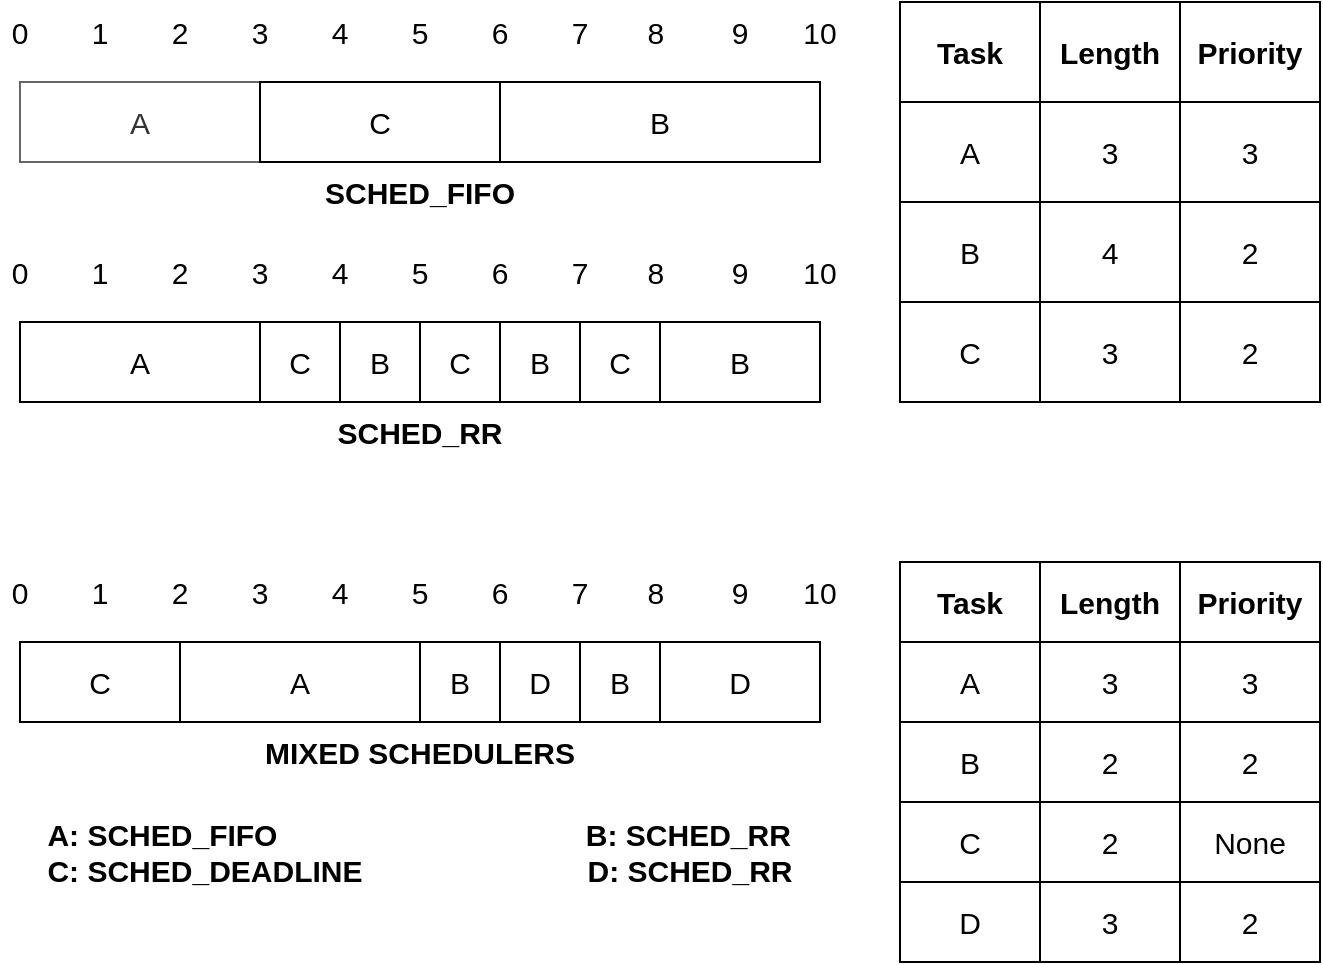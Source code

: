 <mxfile version="16.5.6" type="device"><diagram id="bmvXTmPRgNfO1TbE--kL" name="Page-1"><mxGraphModel dx="2062" dy="1105" grid="1" gridSize="10" guides="1" tooltips="1" connect="1" arrows="1" fold="1" page="1" pageScale="1" pageWidth="827" pageHeight="1169" math="0" shadow="0"><root><mxCell id="0"/><mxCell id="1" parent="0"/><mxCell id="hRJzMlTkWL1FYuXy7QD2-1" value="&lt;font style=&quot;font-size: 15px&quot;&gt;&lt;b&gt;SCHED_FIFO&lt;/b&gt;&lt;/font&gt;" style="rounded=0;whiteSpace=wrap;html=1;fillColor=none;labelPosition=center;verticalLabelPosition=bottom;align=center;verticalAlign=top;" vertex="1" parent="1"><mxGeometry x="80" y="200" width="400" height="40" as="geometry"/></mxCell><mxCell id="hRJzMlTkWL1FYuXy7QD2-3" value="&lt;font style=&quot;font-size: 15px&quot;&gt;&lt;b&gt;SCHED_RR&lt;/b&gt;&lt;/font&gt;" style="rounded=0;whiteSpace=wrap;html=1;fillColor=none;labelPosition=center;verticalLabelPosition=bottom;align=center;verticalAlign=top;" vertex="1" parent="1"><mxGeometry x="80" y="320" width="400" height="40" as="geometry"/></mxCell><mxCell id="hRJzMlTkWL1FYuXy7QD2-4" value="A" style="rounded=0;whiteSpace=wrap;html=1;fontSize=15;fillColor=none;fontColor=#333333;strokeColor=#666666;" vertex="1" parent="1"><mxGeometry x="80" y="200" width="120" height="40" as="geometry"/></mxCell><mxCell id="hRJzMlTkWL1FYuXy7QD2-5" value="A" style="rounded=0;whiteSpace=wrap;html=1;fontSize=15;fillColor=none;" vertex="1" parent="1"><mxGeometry x="80" y="320" width="120" height="40" as="geometry"/></mxCell><mxCell id="hRJzMlTkWL1FYuXy7QD2-6" value="1" style="text;html=1;strokeColor=none;fillColor=none;align=center;verticalAlign=middle;whiteSpace=wrap;rounded=0;fontSize=15;" vertex="1" parent="1"><mxGeometry x="110" y="160" width="20" height="30" as="geometry"/></mxCell><mxCell id="hRJzMlTkWL1FYuXy7QD2-7" value="3" style="text;html=1;strokeColor=none;fillColor=none;align=center;verticalAlign=middle;whiteSpace=wrap;rounded=0;fontSize=15;" vertex="1" parent="1"><mxGeometry x="190" y="160" width="20" height="30" as="geometry"/></mxCell><mxCell id="hRJzMlTkWL1FYuXy7QD2-8" value="2" style="text;html=1;strokeColor=none;fillColor=none;align=center;verticalAlign=middle;whiteSpace=wrap;rounded=0;fontSize=15;" vertex="1" parent="1"><mxGeometry x="150" y="160" width="20" height="30" as="geometry"/></mxCell><mxCell id="hRJzMlTkWL1FYuXy7QD2-9" value="4" style="text;html=1;strokeColor=none;fillColor=none;align=center;verticalAlign=middle;whiteSpace=wrap;rounded=0;fontSize=15;" vertex="1" parent="1"><mxGeometry x="230" y="160" width="20" height="30" as="geometry"/></mxCell><mxCell id="hRJzMlTkWL1FYuXy7QD2-10" value="5" style="text;html=1;strokeColor=none;fillColor=none;align=center;verticalAlign=middle;whiteSpace=wrap;rounded=0;fontSize=15;" vertex="1" parent="1"><mxGeometry x="270" y="160" width="20" height="30" as="geometry"/></mxCell><mxCell id="hRJzMlTkWL1FYuXy7QD2-11" value="6" style="text;html=1;strokeColor=none;fillColor=none;align=center;verticalAlign=middle;whiteSpace=wrap;rounded=0;fontSize=15;" vertex="1" parent="1"><mxGeometry x="310" y="160" width="20" height="30" as="geometry"/></mxCell><mxCell id="hRJzMlTkWL1FYuXy7QD2-12" value="7" style="text;html=1;strokeColor=none;fillColor=none;align=center;verticalAlign=middle;whiteSpace=wrap;rounded=0;fontSize=15;" vertex="1" parent="1"><mxGeometry x="350" y="160" width="20" height="30" as="geometry"/></mxCell><mxCell id="hRJzMlTkWL1FYuXy7QD2-13" value="8&amp;nbsp;" style="text;html=1;strokeColor=none;fillColor=none;align=center;verticalAlign=middle;whiteSpace=wrap;rounded=0;fontSize=15;" vertex="1" parent="1"><mxGeometry x="390" y="160" width="20" height="30" as="geometry"/></mxCell><mxCell id="hRJzMlTkWL1FYuXy7QD2-14" value="9" style="text;html=1;strokeColor=none;fillColor=none;align=center;verticalAlign=middle;whiteSpace=wrap;rounded=0;fontSize=15;" vertex="1" parent="1"><mxGeometry x="430" y="160" width="20" height="30" as="geometry"/></mxCell><mxCell id="hRJzMlTkWL1FYuXy7QD2-15" value="10" style="text;html=1;strokeColor=none;fillColor=none;align=center;verticalAlign=middle;whiteSpace=wrap;rounded=0;fontSize=15;" vertex="1" parent="1"><mxGeometry x="470" y="160" width="20" height="30" as="geometry"/></mxCell><mxCell id="hRJzMlTkWL1FYuXy7QD2-16" value="0" style="text;html=1;strokeColor=none;fillColor=none;align=center;verticalAlign=middle;whiteSpace=wrap;rounded=0;fontSize=15;" vertex="1" parent="1"><mxGeometry x="70" y="160" width="20" height="30" as="geometry"/></mxCell><mxCell id="hRJzMlTkWL1FYuXy7QD2-17" value="1" style="text;html=1;strokeColor=none;fillColor=none;align=center;verticalAlign=middle;whiteSpace=wrap;rounded=0;fontSize=15;" vertex="1" parent="1"><mxGeometry x="110" y="280" width="20" height="30" as="geometry"/></mxCell><mxCell id="hRJzMlTkWL1FYuXy7QD2-18" value="3" style="text;html=1;strokeColor=none;fillColor=none;align=center;verticalAlign=middle;whiteSpace=wrap;rounded=0;fontSize=15;" vertex="1" parent="1"><mxGeometry x="190" y="280" width="20" height="30" as="geometry"/></mxCell><mxCell id="hRJzMlTkWL1FYuXy7QD2-19" value="2" style="text;html=1;strokeColor=none;fillColor=none;align=center;verticalAlign=middle;whiteSpace=wrap;rounded=0;fontSize=15;" vertex="1" parent="1"><mxGeometry x="150" y="280" width="20" height="30" as="geometry"/></mxCell><mxCell id="hRJzMlTkWL1FYuXy7QD2-20" value="4" style="text;html=1;strokeColor=none;fillColor=none;align=center;verticalAlign=middle;whiteSpace=wrap;rounded=0;fontSize=15;" vertex="1" parent="1"><mxGeometry x="230" y="280" width="20" height="30" as="geometry"/></mxCell><mxCell id="hRJzMlTkWL1FYuXy7QD2-21" value="5" style="text;html=1;strokeColor=none;fillColor=none;align=center;verticalAlign=middle;whiteSpace=wrap;rounded=0;fontSize=15;" vertex="1" parent="1"><mxGeometry x="270" y="280" width="20" height="30" as="geometry"/></mxCell><mxCell id="hRJzMlTkWL1FYuXy7QD2-22" value="6" style="text;html=1;strokeColor=none;fillColor=none;align=center;verticalAlign=middle;whiteSpace=wrap;rounded=0;fontSize=15;" vertex="1" parent="1"><mxGeometry x="310" y="280" width="20" height="30" as="geometry"/></mxCell><mxCell id="hRJzMlTkWL1FYuXy7QD2-23" value="7" style="text;html=1;strokeColor=none;fillColor=none;align=center;verticalAlign=middle;whiteSpace=wrap;rounded=0;fontSize=15;" vertex="1" parent="1"><mxGeometry x="350" y="280" width="20" height="30" as="geometry"/></mxCell><mxCell id="hRJzMlTkWL1FYuXy7QD2-24" value="8&amp;nbsp;" style="text;html=1;strokeColor=none;fillColor=none;align=center;verticalAlign=middle;whiteSpace=wrap;rounded=0;fontSize=15;" vertex="1" parent="1"><mxGeometry x="390" y="280" width="20" height="30" as="geometry"/></mxCell><mxCell id="hRJzMlTkWL1FYuXy7QD2-25" value="9" style="text;html=1;strokeColor=none;fillColor=none;align=center;verticalAlign=middle;whiteSpace=wrap;rounded=0;fontSize=15;" vertex="1" parent="1"><mxGeometry x="430" y="280" width="20" height="30" as="geometry"/></mxCell><mxCell id="hRJzMlTkWL1FYuXy7QD2-26" value="10" style="text;html=1;strokeColor=none;fillColor=none;align=center;verticalAlign=middle;whiteSpace=wrap;rounded=0;fontSize=15;" vertex="1" parent="1"><mxGeometry x="470" y="280" width="20" height="30" as="geometry"/></mxCell><mxCell id="hRJzMlTkWL1FYuXy7QD2-27" value="0" style="text;html=1;strokeColor=none;fillColor=none;align=center;verticalAlign=middle;whiteSpace=wrap;rounded=0;fontSize=15;" vertex="1" parent="1"><mxGeometry x="70" y="280" width="20" height="30" as="geometry"/></mxCell><mxCell id="hRJzMlTkWL1FYuXy7QD2-30" value="" style="shape=table;startSize=0;container=1;collapsible=0;childLayout=tableLayout;fontSize=15;fillColor=none;" vertex="1" parent="1"><mxGeometry x="520" y="160" width="210" height="200" as="geometry"/></mxCell><mxCell id="hRJzMlTkWL1FYuXy7QD2-31" value="" style="shape=tableRow;horizontal=0;startSize=0;swimlaneHead=0;swimlaneBody=0;top=0;left=0;bottom=0;right=0;collapsible=0;dropTarget=0;fillColor=none;points=[[0,0.5],[1,0.5]];portConstraint=eastwest;fontSize=15;" vertex="1" parent="hRJzMlTkWL1FYuXy7QD2-30"><mxGeometry width="210" height="50" as="geometry"/></mxCell><mxCell id="hRJzMlTkWL1FYuXy7QD2-32" value="&lt;b&gt;Task&lt;/b&gt;" style="shape=partialRectangle;html=1;whiteSpace=wrap;connectable=0;overflow=hidden;fillColor=none;top=0;left=0;bottom=0;right=0;pointerEvents=1;fontSize=15;" vertex="1" parent="hRJzMlTkWL1FYuXy7QD2-31"><mxGeometry width="70" height="50" as="geometry"><mxRectangle width="70" height="50" as="alternateBounds"/></mxGeometry></mxCell><mxCell id="hRJzMlTkWL1FYuXy7QD2-33" value="&lt;b&gt;Length&lt;/b&gt;" style="shape=partialRectangle;html=1;whiteSpace=wrap;connectable=0;overflow=hidden;fillColor=none;top=0;left=0;bottom=0;right=0;pointerEvents=1;fontSize=15;" vertex="1" parent="hRJzMlTkWL1FYuXy7QD2-31"><mxGeometry x="70" width="70" height="50" as="geometry"><mxRectangle width="70" height="50" as="alternateBounds"/></mxGeometry></mxCell><mxCell id="hRJzMlTkWL1FYuXy7QD2-34" value="&lt;b&gt;Priority&lt;/b&gt;" style="shape=partialRectangle;html=1;whiteSpace=wrap;connectable=0;overflow=hidden;fillColor=none;top=0;left=0;bottom=0;right=0;pointerEvents=1;fontSize=15;" vertex="1" parent="hRJzMlTkWL1FYuXy7QD2-31"><mxGeometry x="140" width="70" height="50" as="geometry"><mxRectangle width="70" height="50" as="alternateBounds"/></mxGeometry></mxCell><mxCell id="hRJzMlTkWL1FYuXy7QD2-36" value="" style="shape=tableRow;horizontal=0;startSize=0;swimlaneHead=0;swimlaneBody=0;top=0;left=0;bottom=0;right=0;collapsible=0;dropTarget=0;fillColor=none;points=[[0,0.5],[1,0.5]];portConstraint=eastwest;fontSize=15;" vertex="1" parent="hRJzMlTkWL1FYuXy7QD2-30"><mxGeometry y="50" width="210" height="50" as="geometry"/></mxCell><mxCell id="hRJzMlTkWL1FYuXy7QD2-37" value="A" style="shape=partialRectangle;html=1;whiteSpace=wrap;connectable=0;overflow=hidden;fillColor=none;top=0;left=0;bottom=0;right=0;pointerEvents=1;fontSize=15;" vertex="1" parent="hRJzMlTkWL1FYuXy7QD2-36"><mxGeometry width="70" height="50" as="geometry"><mxRectangle width="70" height="50" as="alternateBounds"/></mxGeometry></mxCell><mxCell id="hRJzMlTkWL1FYuXy7QD2-38" value="3" style="shape=partialRectangle;html=1;whiteSpace=wrap;connectable=0;overflow=hidden;fillColor=none;top=0;left=0;bottom=0;right=0;pointerEvents=1;fontSize=15;" vertex="1" parent="hRJzMlTkWL1FYuXy7QD2-36"><mxGeometry x="70" width="70" height="50" as="geometry"><mxRectangle width="70" height="50" as="alternateBounds"/></mxGeometry></mxCell><mxCell id="hRJzMlTkWL1FYuXy7QD2-39" value="3" style="shape=partialRectangle;html=1;whiteSpace=wrap;connectable=0;overflow=hidden;fillColor=none;top=0;left=0;bottom=0;right=0;pointerEvents=1;fontSize=15;" vertex="1" parent="hRJzMlTkWL1FYuXy7QD2-36"><mxGeometry x="140" width="70" height="50" as="geometry"><mxRectangle width="70" height="50" as="alternateBounds"/></mxGeometry></mxCell><mxCell id="hRJzMlTkWL1FYuXy7QD2-41" value="" style="shape=tableRow;horizontal=0;startSize=0;swimlaneHead=0;swimlaneBody=0;top=0;left=0;bottom=0;right=0;collapsible=0;dropTarget=0;fillColor=none;points=[[0,0.5],[1,0.5]];portConstraint=eastwest;fontSize=15;" vertex="1" parent="hRJzMlTkWL1FYuXy7QD2-30"><mxGeometry y="100" width="210" height="50" as="geometry"/></mxCell><mxCell id="hRJzMlTkWL1FYuXy7QD2-42" value="B" style="shape=partialRectangle;html=1;whiteSpace=wrap;connectable=0;overflow=hidden;fillColor=none;top=0;left=0;bottom=0;right=0;pointerEvents=1;fontSize=15;" vertex="1" parent="hRJzMlTkWL1FYuXy7QD2-41"><mxGeometry width="70" height="50" as="geometry"><mxRectangle width="70" height="50" as="alternateBounds"/></mxGeometry></mxCell><mxCell id="hRJzMlTkWL1FYuXy7QD2-43" value="4" style="shape=partialRectangle;html=1;whiteSpace=wrap;connectable=0;overflow=hidden;fillColor=none;top=0;left=0;bottom=0;right=0;pointerEvents=1;fontSize=15;" vertex="1" parent="hRJzMlTkWL1FYuXy7QD2-41"><mxGeometry x="70" width="70" height="50" as="geometry"><mxRectangle width="70" height="50" as="alternateBounds"/></mxGeometry></mxCell><mxCell id="hRJzMlTkWL1FYuXy7QD2-44" value="2" style="shape=partialRectangle;html=1;whiteSpace=wrap;connectable=0;overflow=hidden;fillColor=none;top=0;left=0;bottom=0;right=0;pointerEvents=1;fontSize=15;" vertex="1" parent="hRJzMlTkWL1FYuXy7QD2-41"><mxGeometry x="140" width="70" height="50" as="geometry"><mxRectangle width="70" height="50" as="alternateBounds"/></mxGeometry></mxCell><mxCell id="hRJzMlTkWL1FYuXy7QD2-46" value="" style="shape=tableRow;horizontal=0;startSize=0;swimlaneHead=0;swimlaneBody=0;top=0;left=0;bottom=0;right=0;collapsible=0;dropTarget=0;fillColor=none;points=[[0,0.5],[1,0.5]];portConstraint=eastwest;fontSize=15;" vertex="1" parent="hRJzMlTkWL1FYuXy7QD2-30"><mxGeometry y="150" width="210" height="50" as="geometry"/></mxCell><mxCell id="hRJzMlTkWL1FYuXy7QD2-47" value="C" style="shape=partialRectangle;html=1;whiteSpace=wrap;connectable=0;overflow=hidden;fillColor=none;top=0;left=0;bottom=0;right=0;pointerEvents=1;fontSize=15;" vertex="1" parent="hRJzMlTkWL1FYuXy7QD2-46"><mxGeometry width="70" height="50" as="geometry"><mxRectangle width="70" height="50" as="alternateBounds"/></mxGeometry></mxCell><mxCell id="hRJzMlTkWL1FYuXy7QD2-48" value="3" style="shape=partialRectangle;html=1;whiteSpace=wrap;connectable=0;overflow=hidden;fillColor=none;top=0;left=0;bottom=0;right=0;pointerEvents=1;fontSize=15;" vertex="1" parent="hRJzMlTkWL1FYuXy7QD2-46"><mxGeometry x="70" width="70" height="50" as="geometry"><mxRectangle width="70" height="50" as="alternateBounds"/></mxGeometry></mxCell><mxCell id="hRJzMlTkWL1FYuXy7QD2-49" value="2" style="shape=partialRectangle;html=1;whiteSpace=wrap;connectable=0;overflow=hidden;fillColor=none;top=0;left=0;bottom=0;right=0;pointerEvents=1;fontSize=15;" vertex="1" parent="hRJzMlTkWL1FYuXy7QD2-46"><mxGeometry x="140" width="70" height="50" as="geometry"><mxRectangle width="70" height="50" as="alternateBounds"/></mxGeometry></mxCell><mxCell id="hRJzMlTkWL1FYuXy7QD2-51" value="C" style="rounded=0;whiteSpace=wrap;html=1;fontSize=15;fillColor=none;" vertex="1" parent="1"><mxGeometry x="200" y="200" width="120" height="40" as="geometry"/></mxCell><mxCell id="hRJzMlTkWL1FYuXy7QD2-52" value="B" style="rounded=0;whiteSpace=wrap;html=1;fontSize=15;fillColor=none;" vertex="1" parent="1"><mxGeometry x="320" y="200" width="160" height="40" as="geometry"/></mxCell><mxCell id="hRJzMlTkWL1FYuXy7QD2-53" value="C" style="rounded=0;whiteSpace=wrap;html=1;fontSize=15;fillColor=none;" vertex="1" parent="1"><mxGeometry x="200" y="320" width="40" height="40" as="geometry"/></mxCell><mxCell id="hRJzMlTkWL1FYuXy7QD2-54" value="B" style="rounded=0;whiteSpace=wrap;html=1;fontSize=15;fillColor=none;" vertex="1" parent="1"><mxGeometry x="240" y="320" width="40" height="40" as="geometry"/></mxCell><mxCell id="hRJzMlTkWL1FYuXy7QD2-55" value="C" style="rounded=0;whiteSpace=wrap;html=1;fontSize=15;fillColor=none;" vertex="1" parent="1"><mxGeometry x="280" y="320" width="40" height="40" as="geometry"/></mxCell><mxCell id="hRJzMlTkWL1FYuXy7QD2-56" value="B" style="rounded=0;whiteSpace=wrap;html=1;fontSize=15;fillColor=none;" vertex="1" parent="1"><mxGeometry x="320" y="320" width="40" height="40" as="geometry"/></mxCell><mxCell id="hRJzMlTkWL1FYuXy7QD2-57" value="C" style="rounded=0;whiteSpace=wrap;html=1;fontSize=15;fillColor=none;" vertex="1" parent="1"><mxGeometry x="360" y="320" width="40" height="40" as="geometry"/></mxCell><mxCell id="hRJzMlTkWL1FYuXy7QD2-58" value="B" style="rounded=0;whiteSpace=wrap;html=1;fontSize=15;fillColor=none;" vertex="1" parent="1"><mxGeometry x="400" y="320" width="80" height="40" as="geometry"/></mxCell><mxCell id="hRJzMlTkWL1FYuXy7QD2-59" value="&lt;span style=&quot;font-size: 15px&quot;&gt;&lt;b&gt;MIXED SCHEDULERS&lt;/b&gt;&lt;/span&gt;" style="rounded=0;whiteSpace=wrap;html=1;fillColor=none;labelPosition=center;verticalLabelPosition=bottom;align=center;verticalAlign=top;" vertex="1" parent="1"><mxGeometry x="80" y="480" width="400" height="40" as="geometry"/></mxCell><mxCell id="hRJzMlTkWL1FYuXy7QD2-63" value="1" style="text;html=1;strokeColor=none;fillColor=none;align=center;verticalAlign=middle;whiteSpace=wrap;rounded=0;fontSize=15;" vertex="1" parent="1"><mxGeometry x="110" y="440" width="20" height="30" as="geometry"/></mxCell><mxCell id="hRJzMlTkWL1FYuXy7QD2-64" value="3" style="text;html=1;strokeColor=none;fillColor=none;align=center;verticalAlign=middle;whiteSpace=wrap;rounded=0;fontSize=15;" vertex="1" parent="1"><mxGeometry x="190" y="440" width="20" height="30" as="geometry"/></mxCell><mxCell id="hRJzMlTkWL1FYuXy7QD2-65" value="2" style="text;html=1;strokeColor=none;fillColor=none;align=center;verticalAlign=middle;whiteSpace=wrap;rounded=0;fontSize=15;" vertex="1" parent="1"><mxGeometry x="150" y="440" width="20" height="30" as="geometry"/></mxCell><mxCell id="hRJzMlTkWL1FYuXy7QD2-66" value="4" style="text;html=1;strokeColor=none;fillColor=none;align=center;verticalAlign=middle;whiteSpace=wrap;rounded=0;fontSize=15;" vertex="1" parent="1"><mxGeometry x="230" y="440" width="20" height="30" as="geometry"/></mxCell><mxCell id="hRJzMlTkWL1FYuXy7QD2-67" value="5" style="text;html=1;strokeColor=none;fillColor=none;align=center;verticalAlign=middle;whiteSpace=wrap;rounded=0;fontSize=15;" vertex="1" parent="1"><mxGeometry x="270" y="440" width="20" height="30" as="geometry"/></mxCell><mxCell id="hRJzMlTkWL1FYuXy7QD2-68" value="6" style="text;html=1;strokeColor=none;fillColor=none;align=center;verticalAlign=middle;whiteSpace=wrap;rounded=0;fontSize=15;" vertex="1" parent="1"><mxGeometry x="310" y="440" width="20" height="30" as="geometry"/></mxCell><mxCell id="hRJzMlTkWL1FYuXy7QD2-69" value="7" style="text;html=1;strokeColor=none;fillColor=none;align=center;verticalAlign=middle;whiteSpace=wrap;rounded=0;fontSize=15;" vertex="1" parent="1"><mxGeometry x="350" y="440" width="20" height="30" as="geometry"/></mxCell><mxCell id="hRJzMlTkWL1FYuXy7QD2-70" value="8&amp;nbsp;" style="text;html=1;strokeColor=none;fillColor=none;align=center;verticalAlign=middle;whiteSpace=wrap;rounded=0;fontSize=15;" vertex="1" parent="1"><mxGeometry x="390" y="440" width="20" height="30" as="geometry"/></mxCell><mxCell id="hRJzMlTkWL1FYuXy7QD2-71" value="9" style="text;html=1;strokeColor=none;fillColor=none;align=center;verticalAlign=middle;whiteSpace=wrap;rounded=0;fontSize=15;" vertex="1" parent="1"><mxGeometry x="430" y="440" width="20" height="30" as="geometry"/></mxCell><mxCell id="hRJzMlTkWL1FYuXy7QD2-72" value="10" style="text;html=1;strokeColor=none;fillColor=none;align=center;verticalAlign=middle;whiteSpace=wrap;rounded=0;fontSize=15;" vertex="1" parent="1"><mxGeometry x="470" y="440" width="20" height="30" as="geometry"/></mxCell><mxCell id="hRJzMlTkWL1FYuXy7QD2-73" value="0" style="text;html=1;strokeColor=none;fillColor=none;align=center;verticalAlign=middle;whiteSpace=wrap;rounded=0;fontSize=15;" vertex="1" parent="1"><mxGeometry x="70" y="440" width="20" height="30" as="geometry"/></mxCell><mxCell id="hRJzMlTkWL1FYuXy7QD2-85" value="" style="shape=table;startSize=0;container=1;collapsible=0;childLayout=tableLayout;fontSize=15;fillColor=none;" vertex="1" parent="1"><mxGeometry x="520" y="440" width="210" height="200" as="geometry"/></mxCell><mxCell id="hRJzMlTkWL1FYuXy7QD2-86" value="" style="shape=tableRow;horizontal=0;startSize=0;swimlaneHead=0;swimlaneBody=0;top=0;left=0;bottom=0;right=0;collapsible=0;dropTarget=0;fillColor=none;points=[[0,0.5],[1,0.5]];portConstraint=eastwest;fontSize=15;" vertex="1" parent="hRJzMlTkWL1FYuXy7QD2-85"><mxGeometry width="210" height="40" as="geometry"/></mxCell><mxCell id="hRJzMlTkWL1FYuXy7QD2-87" value="&lt;b&gt;Task&lt;/b&gt;" style="shape=partialRectangle;html=1;whiteSpace=wrap;connectable=0;overflow=hidden;fillColor=none;top=0;left=0;bottom=0;right=0;pointerEvents=1;fontSize=15;" vertex="1" parent="hRJzMlTkWL1FYuXy7QD2-86"><mxGeometry width="70" height="40" as="geometry"><mxRectangle width="70" height="40" as="alternateBounds"/></mxGeometry></mxCell><mxCell id="hRJzMlTkWL1FYuXy7QD2-88" value="&lt;b&gt;Length&lt;/b&gt;" style="shape=partialRectangle;html=1;whiteSpace=wrap;connectable=0;overflow=hidden;fillColor=none;top=0;left=0;bottom=0;right=0;pointerEvents=1;fontSize=15;" vertex="1" parent="hRJzMlTkWL1FYuXy7QD2-86"><mxGeometry x="70" width="70" height="40" as="geometry"><mxRectangle width="70" height="40" as="alternateBounds"/></mxGeometry></mxCell><mxCell id="hRJzMlTkWL1FYuXy7QD2-89" value="&lt;b&gt;Priority&lt;/b&gt;" style="shape=partialRectangle;html=1;whiteSpace=wrap;connectable=0;overflow=hidden;fillColor=none;top=0;left=0;bottom=0;right=0;pointerEvents=1;fontSize=15;" vertex="1" parent="hRJzMlTkWL1FYuXy7QD2-86"><mxGeometry x="140" width="70" height="40" as="geometry"><mxRectangle width="70" height="40" as="alternateBounds"/></mxGeometry></mxCell><mxCell id="hRJzMlTkWL1FYuXy7QD2-90" value="" style="shape=tableRow;horizontal=0;startSize=0;swimlaneHead=0;swimlaneBody=0;top=0;left=0;bottom=0;right=0;collapsible=0;dropTarget=0;fillColor=none;points=[[0,0.5],[1,0.5]];portConstraint=eastwest;fontSize=15;" vertex="1" parent="hRJzMlTkWL1FYuXy7QD2-85"><mxGeometry y="40" width="210" height="40" as="geometry"/></mxCell><mxCell id="hRJzMlTkWL1FYuXy7QD2-91" value="A" style="shape=partialRectangle;html=1;whiteSpace=wrap;connectable=0;overflow=hidden;fillColor=none;top=0;left=0;bottom=0;right=0;pointerEvents=1;fontSize=15;" vertex="1" parent="hRJzMlTkWL1FYuXy7QD2-90"><mxGeometry width="70" height="40" as="geometry"><mxRectangle width="70" height="40" as="alternateBounds"/></mxGeometry></mxCell><mxCell id="hRJzMlTkWL1FYuXy7QD2-92" value="3" style="shape=partialRectangle;html=1;whiteSpace=wrap;connectable=0;overflow=hidden;fillColor=none;top=0;left=0;bottom=0;right=0;pointerEvents=1;fontSize=15;" vertex="1" parent="hRJzMlTkWL1FYuXy7QD2-90"><mxGeometry x="70" width="70" height="40" as="geometry"><mxRectangle width="70" height="40" as="alternateBounds"/></mxGeometry></mxCell><mxCell id="hRJzMlTkWL1FYuXy7QD2-93" value="3" style="shape=partialRectangle;html=1;whiteSpace=wrap;connectable=0;overflow=hidden;fillColor=none;top=0;left=0;bottom=0;right=0;pointerEvents=1;fontSize=15;" vertex="1" parent="hRJzMlTkWL1FYuXy7QD2-90"><mxGeometry x="140" width="70" height="40" as="geometry"><mxRectangle width="70" height="40" as="alternateBounds"/></mxGeometry></mxCell><mxCell id="hRJzMlTkWL1FYuXy7QD2-94" value="" style="shape=tableRow;horizontal=0;startSize=0;swimlaneHead=0;swimlaneBody=0;top=0;left=0;bottom=0;right=0;collapsible=0;dropTarget=0;fillColor=none;points=[[0,0.5],[1,0.5]];portConstraint=eastwest;fontSize=15;" vertex="1" parent="hRJzMlTkWL1FYuXy7QD2-85"><mxGeometry y="80" width="210" height="40" as="geometry"/></mxCell><mxCell id="hRJzMlTkWL1FYuXy7QD2-95" value="B" style="shape=partialRectangle;html=1;whiteSpace=wrap;connectable=0;overflow=hidden;fillColor=none;top=0;left=0;bottom=0;right=0;pointerEvents=1;fontSize=15;" vertex="1" parent="hRJzMlTkWL1FYuXy7QD2-94"><mxGeometry width="70" height="40" as="geometry"><mxRectangle width="70" height="40" as="alternateBounds"/></mxGeometry></mxCell><mxCell id="hRJzMlTkWL1FYuXy7QD2-96" value="2" style="shape=partialRectangle;html=1;whiteSpace=wrap;connectable=0;overflow=hidden;fillColor=none;top=0;left=0;bottom=0;right=0;pointerEvents=1;fontSize=15;" vertex="1" parent="hRJzMlTkWL1FYuXy7QD2-94"><mxGeometry x="70" width="70" height="40" as="geometry"><mxRectangle width="70" height="40" as="alternateBounds"/></mxGeometry></mxCell><mxCell id="hRJzMlTkWL1FYuXy7QD2-97" value="2" style="shape=partialRectangle;html=1;whiteSpace=wrap;connectable=0;overflow=hidden;fillColor=none;top=0;left=0;bottom=0;right=0;pointerEvents=1;fontSize=15;" vertex="1" parent="hRJzMlTkWL1FYuXy7QD2-94"><mxGeometry x="140" width="70" height="40" as="geometry"><mxRectangle width="70" height="40" as="alternateBounds"/></mxGeometry></mxCell><mxCell id="hRJzMlTkWL1FYuXy7QD2-98" value="" style="shape=tableRow;horizontal=0;startSize=0;swimlaneHead=0;swimlaneBody=0;top=0;left=0;bottom=0;right=0;collapsible=0;dropTarget=0;fillColor=none;points=[[0,0.5],[1,0.5]];portConstraint=eastwest;fontSize=15;" vertex="1" parent="hRJzMlTkWL1FYuXy7QD2-85"><mxGeometry y="120" width="210" height="40" as="geometry"/></mxCell><mxCell id="hRJzMlTkWL1FYuXy7QD2-99" value="C" style="shape=partialRectangle;html=1;whiteSpace=wrap;connectable=0;overflow=hidden;fillColor=none;top=0;left=0;bottom=0;right=0;pointerEvents=1;fontSize=15;" vertex="1" parent="hRJzMlTkWL1FYuXy7QD2-98"><mxGeometry width="70" height="40" as="geometry"><mxRectangle width="70" height="40" as="alternateBounds"/></mxGeometry></mxCell><mxCell id="hRJzMlTkWL1FYuXy7QD2-100" value="2" style="shape=partialRectangle;html=1;whiteSpace=wrap;connectable=0;overflow=hidden;fillColor=none;top=0;left=0;bottom=0;right=0;pointerEvents=1;fontSize=15;" vertex="1" parent="hRJzMlTkWL1FYuXy7QD2-98"><mxGeometry x="70" width="70" height="40" as="geometry"><mxRectangle width="70" height="40" as="alternateBounds"/></mxGeometry></mxCell><mxCell id="hRJzMlTkWL1FYuXy7QD2-101" value="None" style="shape=partialRectangle;html=1;whiteSpace=wrap;connectable=0;overflow=hidden;fillColor=none;top=0;left=0;bottom=0;right=0;pointerEvents=1;fontSize=15;" vertex="1" parent="hRJzMlTkWL1FYuXy7QD2-98"><mxGeometry x="140" width="70" height="40" as="geometry"><mxRectangle width="70" height="40" as="alternateBounds"/></mxGeometry></mxCell><mxCell id="hRJzMlTkWL1FYuXy7QD2-111" style="shape=tableRow;horizontal=0;startSize=0;swimlaneHead=0;swimlaneBody=0;top=0;left=0;bottom=0;right=0;collapsible=0;dropTarget=0;fillColor=none;points=[[0,0.5],[1,0.5]];portConstraint=eastwest;fontSize=15;" vertex="1" parent="hRJzMlTkWL1FYuXy7QD2-85"><mxGeometry y="160" width="210" height="40" as="geometry"/></mxCell><mxCell id="hRJzMlTkWL1FYuXy7QD2-112" value="D" style="shape=partialRectangle;html=1;whiteSpace=wrap;connectable=0;overflow=hidden;fillColor=none;top=0;left=0;bottom=0;right=0;pointerEvents=1;fontSize=15;" vertex="1" parent="hRJzMlTkWL1FYuXy7QD2-111"><mxGeometry width="70" height="40" as="geometry"><mxRectangle width="70" height="40" as="alternateBounds"/></mxGeometry></mxCell><mxCell id="hRJzMlTkWL1FYuXy7QD2-113" value="3" style="shape=partialRectangle;html=1;whiteSpace=wrap;connectable=0;overflow=hidden;fillColor=none;top=0;left=0;bottom=0;right=0;pointerEvents=1;fontSize=15;" vertex="1" parent="hRJzMlTkWL1FYuXy7QD2-111"><mxGeometry x="70" width="70" height="40" as="geometry"><mxRectangle width="70" height="40" as="alternateBounds"/></mxGeometry></mxCell><mxCell id="hRJzMlTkWL1FYuXy7QD2-114" value="2" style="shape=partialRectangle;html=1;whiteSpace=wrap;connectable=0;overflow=hidden;fillColor=none;top=0;left=0;bottom=0;right=0;pointerEvents=1;fontSize=15;" vertex="1" parent="hRJzMlTkWL1FYuXy7QD2-111"><mxGeometry x="140" width="70" height="40" as="geometry"><mxRectangle width="70" height="40" as="alternateBounds"/></mxGeometry></mxCell><mxCell id="hRJzMlTkWL1FYuXy7QD2-110" value="&lt;div style=&quot;text-align: left&quot;&gt;&lt;b&gt;A: SCHED_FIFO&amp;nbsp; &amp;nbsp; &amp;nbsp; &amp;nbsp; &amp;nbsp; &amp;nbsp; &amp;nbsp; &amp;nbsp; &amp;nbsp; &amp;nbsp; &amp;nbsp; &amp;nbsp; &amp;nbsp; &amp;nbsp; &amp;nbsp; &amp;nbsp; &amp;nbsp; &amp;nbsp; &amp;nbsp;B: SCHED_RR&lt;/b&gt;&lt;/div&gt;&lt;b&gt;&lt;div style=&quot;text-align: left&quot;&gt;&lt;b&gt;C: SCHED_DEADLINE&amp;nbsp; &amp;nbsp; &amp;nbsp; &amp;nbsp; &amp;nbsp; &amp;nbsp; &amp;nbsp; &amp;nbsp; &amp;nbsp; &amp;nbsp; &amp;nbsp; &amp;nbsp; &amp;nbsp; &amp;nbsp;D: SCHED_RR&lt;/b&gt;&lt;/div&gt;&lt;/b&gt;" style="text;html=1;strokeColor=none;fillColor=none;align=center;verticalAlign=middle;whiteSpace=wrap;rounded=0;fontSize=15;" vertex="1" parent="1"><mxGeometry x="80" y="570" width="400" height="30" as="geometry"/></mxCell><mxCell id="hRJzMlTkWL1FYuXy7QD2-115" value="C" style="rounded=0;whiteSpace=wrap;html=1;fontSize=15;fillColor=none;" vertex="1" parent="1"><mxGeometry x="80" y="480" width="80" height="40" as="geometry"/></mxCell><mxCell id="hRJzMlTkWL1FYuXy7QD2-116" value="A" style="rounded=0;whiteSpace=wrap;html=1;fontSize=15;fillColor=none;" vertex="1" parent="1"><mxGeometry x="160" y="480" width="120" height="40" as="geometry"/></mxCell><mxCell id="hRJzMlTkWL1FYuXy7QD2-117" value="B" style="rounded=0;whiteSpace=wrap;html=1;fontSize=15;fillColor=none;" vertex="1" parent="1"><mxGeometry x="280" y="480" width="40" height="40" as="geometry"/></mxCell><mxCell id="hRJzMlTkWL1FYuXy7QD2-118" value="D" style="rounded=0;whiteSpace=wrap;html=1;fontSize=15;fillColor=none;" vertex="1" parent="1"><mxGeometry x="320" y="480" width="40" height="40" as="geometry"/></mxCell><mxCell id="hRJzMlTkWL1FYuXy7QD2-119" value="B" style="rounded=0;whiteSpace=wrap;html=1;fontSize=15;fillColor=none;" vertex="1" parent="1"><mxGeometry x="360" y="480" width="40" height="40" as="geometry"/></mxCell><mxCell id="hRJzMlTkWL1FYuXy7QD2-120" value="D" style="rounded=0;whiteSpace=wrap;html=1;fontSize=15;fillColor=none;" vertex="1" parent="1"><mxGeometry x="400" y="480" width="80" height="40" as="geometry"/></mxCell></root></mxGraphModel></diagram></mxfile>